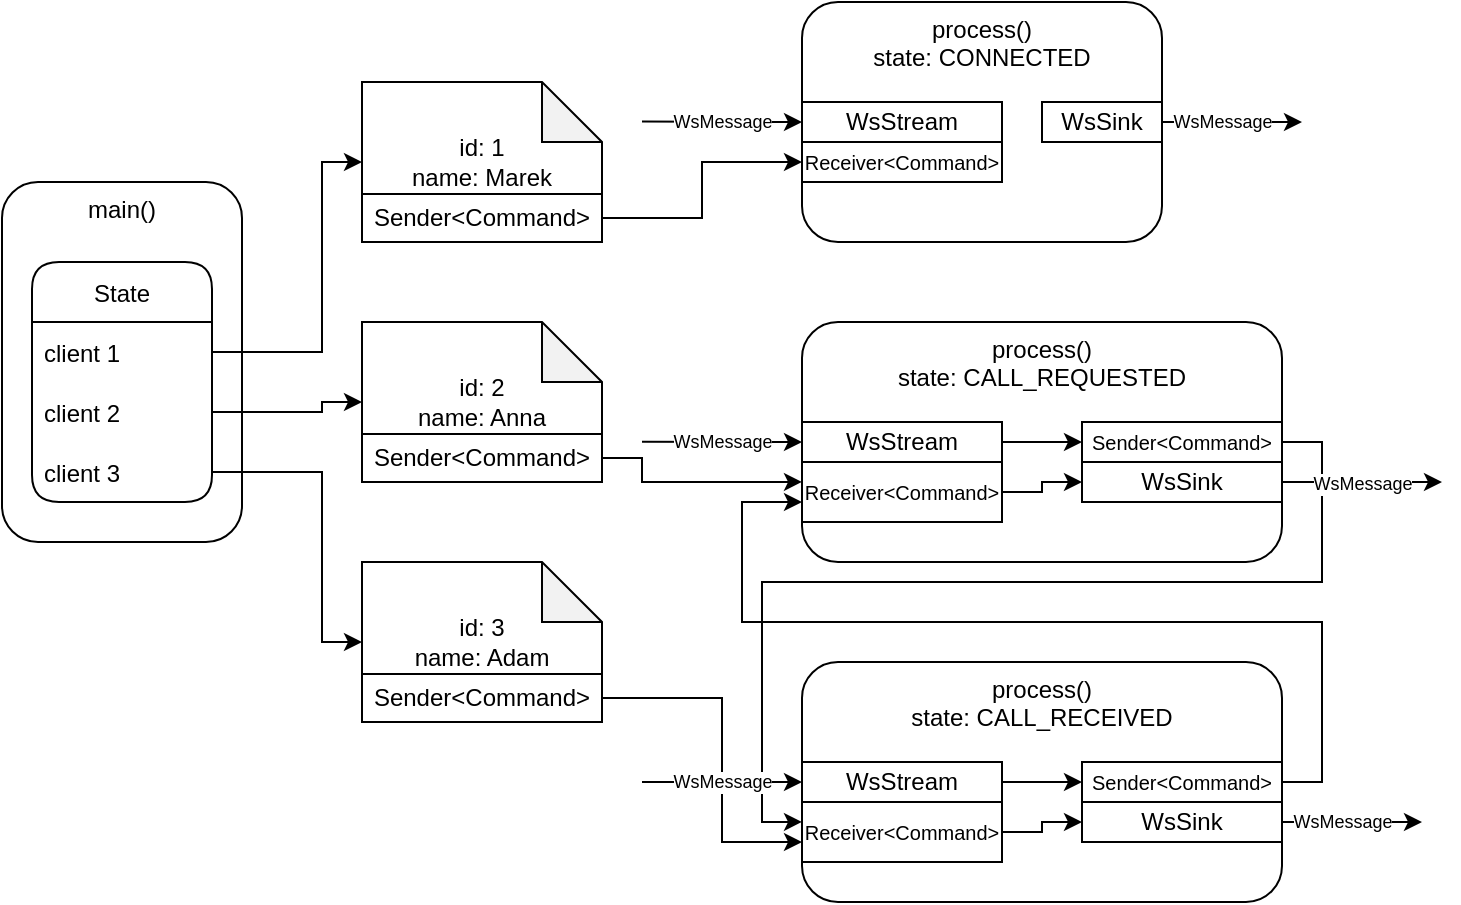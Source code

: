 <mxfile version="20.5.1" type="device"><diagram name="Page-1" id="5f0bae14-7c28-e335-631c-24af17079c00"><mxGraphModel dx="330" dy="1030" grid="1" gridSize="10" guides="1" tooltips="1" connect="1" arrows="1" fold="1" page="1" pageScale="1" pageWidth="1100" pageHeight="850" background="none" math="0" shadow="0"><root><mxCell id="0"/><mxCell id="1" parent="0"/><mxCell id="JAgWhRPz8D7lXHeDLPYl-59" value="main()" style="rounded=1;whiteSpace=wrap;html=1;shadow=0;glass=0;sketch=0;fontSize=12;verticalAlign=top;" vertex="1" parent="1"><mxGeometry x="80" y="-110" width="120" height="180" as="geometry"/></mxCell><mxCell id="JAgWhRPz8D7lXHeDLPYl-9" value="State" style="swimlane;fontStyle=0;childLayout=stackLayout;horizontal=1;startSize=30;horizontalStack=0;resizeParent=1;resizeParentMax=0;resizeLast=0;collapsible=1;marginBottom=0;rounded=1;align=center;direction=east;swimlaneLine=1;shadow=0;glass=0;sketch=0;connectable=1;" vertex="1" parent="1"><mxGeometry x="95" y="-70" width="90" height="120" as="geometry"/></mxCell><mxCell id="JAgWhRPz8D7lXHeDLPYl-10" value="client 1" style="text;strokeColor=none;fillColor=none;align=left;verticalAlign=middle;spacingLeft=4;spacingRight=4;overflow=hidden;points=[[0,0.5],[1,0.5]];portConstraint=eastwest;rotatable=0;rounded=1;imageAspect=1;" vertex="1" parent="JAgWhRPz8D7lXHeDLPYl-9"><mxGeometry y="30" width="90" height="30" as="geometry"/></mxCell><mxCell id="JAgWhRPz8D7lXHeDLPYl-11" value="client 2" style="text;strokeColor=none;fillColor=none;align=left;verticalAlign=middle;spacingLeft=4;spacingRight=4;overflow=hidden;points=[[0,0.5],[1,0.5]];portConstraint=eastwest;rotatable=0;rounded=1;" vertex="1" parent="JAgWhRPz8D7lXHeDLPYl-9"><mxGeometry y="60" width="90" height="30" as="geometry"/></mxCell><mxCell id="JAgWhRPz8D7lXHeDLPYl-12" value="client 3" style="text;strokeColor=none;fillColor=none;align=left;verticalAlign=middle;spacingLeft=4;spacingRight=4;overflow=hidden;points=[[0,0.5],[1,0.5]];portConstraint=eastwest;rotatable=0;rounded=1;" vertex="1" parent="JAgWhRPz8D7lXHeDLPYl-9"><mxGeometry y="90" width="90" height="30" as="geometry"/></mxCell><mxCell id="JAgWhRPz8D7lXHeDLPYl-35" value="" style="group" vertex="1" connectable="0" parent="1"><mxGeometry x="260" y="-160" width="120" height="80" as="geometry"/></mxCell><mxCell id="JAgWhRPz8D7lXHeDLPYl-20" value="&lt;div&gt;id: 1&lt;/div&gt;&lt;div&gt;name: Marek&lt;br&gt;&lt;/div&gt;" style="shape=note;whiteSpace=wrap;html=1;backgroundOutline=1;darkOpacity=0.05;rounded=1;shadow=0;glass=0;sketch=0;" vertex="1" parent="JAgWhRPz8D7lXHeDLPYl-35"><mxGeometry width="120" height="80" as="geometry"/></mxCell><mxCell id="JAgWhRPz8D7lXHeDLPYl-24" value="Sender&amp;lt;Command&amp;gt;" style="rounded=0;whiteSpace=wrap;html=1;shadow=0;glass=0;sketch=0;" vertex="1" parent="JAgWhRPz8D7lXHeDLPYl-35"><mxGeometry y="56" width="120" height="24" as="geometry"/></mxCell><mxCell id="JAgWhRPz8D7lXHeDLPYl-62" value="" style="group" vertex="1" connectable="0" parent="1"><mxGeometry x="260" y="-40" width="120" height="80" as="geometry"/></mxCell><mxCell id="JAgWhRPz8D7lXHeDLPYl-63" value="&lt;div&gt;id: 2&lt;br&gt;&lt;/div&gt;&lt;div&gt;name: Anna&lt;br&gt;&lt;/div&gt;" style="shape=note;whiteSpace=wrap;html=1;backgroundOutline=1;darkOpacity=0.05;rounded=1;shadow=0;glass=0;sketch=0;" vertex="1" parent="JAgWhRPz8D7lXHeDLPYl-62"><mxGeometry width="120" height="80" as="geometry"/></mxCell><mxCell id="JAgWhRPz8D7lXHeDLPYl-64" value="Sender&amp;lt;Command&amp;gt;" style="rounded=0;whiteSpace=wrap;html=1;shadow=0;glass=0;sketch=0;" vertex="1" parent="JAgWhRPz8D7lXHeDLPYl-62"><mxGeometry y="56" width="120" height="24" as="geometry"/></mxCell><mxCell id="JAgWhRPz8D7lXHeDLPYl-65" value="" style="group" vertex="1" connectable="0" parent="1"><mxGeometry x="260" y="80" width="120" height="80" as="geometry"/></mxCell><mxCell id="JAgWhRPz8D7lXHeDLPYl-66" value="&lt;div&gt;id: 3&lt;br&gt;&lt;/div&gt;&lt;div&gt;name: Adam&lt;br&gt;&lt;/div&gt;" style="shape=note;whiteSpace=wrap;html=1;backgroundOutline=1;darkOpacity=0.05;rounded=1;shadow=0;glass=0;sketch=0;" vertex="1" parent="JAgWhRPz8D7lXHeDLPYl-65"><mxGeometry width="120" height="80" as="geometry"/></mxCell><mxCell id="JAgWhRPz8D7lXHeDLPYl-67" value="Sender&amp;lt;Command&amp;gt;" style="rounded=0;whiteSpace=wrap;html=1;shadow=0;glass=0;sketch=0;" vertex="1" parent="JAgWhRPz8D7lXHeDLPYl-65"><mxGeometry y="56" width="120" height="24" as="geometry"/></mxCell><mxCell id="JAgWhRPz8D7lXHeDLPYl-68" style="edgeStyle=orthogonalEdgeStyle;rounded=0;orthogonalLoop=1;jettySize=auto;html=1;fontSize=12;" edge="1" parent="1" source="JAgWhRPz8D7lXHeDLPYl-10" target="JAgWhRPz8D7lXHeDLPYl-20"><mxGeometry relative="1" as="geometry"><mxPoint x="270" y="-70" as="targetPoint"/><Array as="points"><mxPoint x="240" y="-25"/><mxPoint x="240" y="-120"/></Array></mxGeometry></mxCell><mxCell id="JAgWhRPz8D7lXHeDLPYl-69" style="edgeStyle=orthogonalEdgeStyle;rounded=0;orthogonalLoop=1;jettySize=auto;html=1;fontSize=12;" edge="1" parent="1" source="JAgWhRPz8D7lXHeDLPYl-11" target="JAgWhRPz8D7lXHeDLPYl-63"><mxGeometry relative="1" as="geometry"><Array as="points"><mxPoint x="240" y="5"/><mxPoint x="240"/></Array></mxGeometry></mxCell><mxCell id="JAgWhRPz8D7lXHeDLPYl-70" style="edgeStyle=orthogonalEdgeStyle;rounded=0;orthogonalLoop=1;jettySize=auto;html=1;fontSize=12;" edge="1" parent="1" source="JAgWhRPz8D7lXHeDLPYl-12" target="JAgWhRPz8D7lXHeDLPYl-66"><mxGeometry relative="1" as="geometry"><Array as="points"><mxPoint x="240" y="35"/><mxPoint x="240" y="120"/></Array></mxGeometry></mxCell><mxCell id="JAgWhRPz8D7lXHeDLPYl-71" value="" style="group" vertex="1" connectable="0" parent="1"><mxGeometry x="480" y="130" width="240" height="120" as="geometry"/></mxCell><mxCell id="JAgWhRPz8D7lXHeDLPYl-6" value="&lt;div&gt;process()&lt;/div&gt;&lt;div&gt;state: CALL_RECEIVED&lt;br&gt;&lt;/div&gt;" style="whiteSpace=wrap;html=1;rounded=1;verticalAlign=top;" vertex="1" parent="JAgWhRPz8D7lXHeDLPYl-71"><mxGeometry width="240" height="120" as="geometry"/></mxCell><mxCell id="JAgWhRPz8D7lXHeDLPYl-51" value="&lt;font style=&quot;font-size: 10px;&quot;&gt;Receiver&amp;lt;Command&amp;gt;&lt;/font&gt;" style="rounded=0;whiteSpace=wrap;html=1;shadow=0;glass=0;sketch=0;" vertex="1" parent="JAgWhRPz8D7lXHeDLPYl-71"><mxGeometry y="70" width="100" height="30" as="geometry"/></mxCell><mxCell id="JAgWhRPz8D7lXHeDLPYl-53" value="&lt;div&gt;WsStream&lt;/div&gt;" style="rounded=0;whiteSpace=wrap;html=1;shadow=0;glass=0;sketch=0;" vertex="1" parent="JAgWhRPz8D7lXHeDLPYl-71"><mxGeometry y="50" width="100" height="20" as="geometry"/></mxCell><mxCell id="JAgWhRPz8D7lXHeDLPYl-54" value="&lt;font style=&quot;font-size: 10px;&quot;&gt;Sender&amp;lt;Command&amp;gt;&lt;/font&gt;" style="rounded=0;whiteSpace=wrap;html=1;shadow=0;glass=0;sketch=0;" vertex="1" parent="JAgWhRPz8D7lXHeDLPYl-71"><mxGeometry x="140" y="50" width="100" height="20" as="geometry"/></mxCell><mxCell id="JAgWhRPz8D7lXHeDLPYl-52" style="edgeStyle=orthogonalEdgeStyle;rounded=0;orthogonalLoop=1;jettySize=auto;html=1;fontSize=10;" edge="1" parent="JAgWhRPz8D7lXHeDLPYl-71" source="JAgWhRPz8D7lXHeDLPYl-53" target="JAgWhRPz8D7lXHeDLPYl-54"><mxGeometry relative="1" as="geometry"/></mxCell><mxCell id="JAgWhRPz8D7lXHeDLPYl-55" value="&lt;div&gt;WsSink&lt;/div&gt;" style="rounded=0;whiteSpace=wrap;html=1;shadow=0;glass=0;sketch=0;" vertex="1" parent="JAgWhRPz8D7lXHeDLPYl-71"><mxGeometry x="140" y="70" width="100" height="20" as="geometry"/></mxCell><mxCell id="JAgWhRPz8D7lXHeDLPYl-50" style="edgeStyle=orthogonalEdgeStyle;rounded=0;orthogonalLoop=1;jettySize=auto;html=1;fontSize=10;" edge="1" parent="JAgWhRPz8D7lXHeDLPYl-71" source="JAgWhRPz8D7lXHeDLPYl-51" target="JAgWhRPz8D7lXHeDLPYl-55"><mxGeometry relative="1" as="geometry"/></mxCell><mxCell id="JAgWhRPz8D7lXHeDLPYl-73" value="" style="group" vertex="1" connectable="0" parent="1"><mxGeometry x="480" y="-200" width="180" height="120" as="geometry"/></mxCell><mxCell id="JAgWhRPz8D7lXHeDLPYl-5" value="&lt;div&gt;process()&lt;/div&gt;&lt;div&gt;state: CONNECTED&lt;br&gt;&lt;/div&gt;" style="whiteSpace=wrap;html=1;rounded=1;verticalAlign=top;" vertex="1" parent="JAgWhRPz8D7lXHeDLPYl-73"><mxGeometry width="180" height="120" as="geometry"/></mxCell><mxCell id="JAgWhRPz8D7lXHeDLPYl-39" value="&lt;div&gt;WsStream&lt;/div&gt;" style="rounded=0;whiteSpace=wrap;html=1;shadow=0;glass=0;sketch=0;" vertex="1" parent="JAgWhRPz8D7lXHeDLPYl-73"><mxGeometry y="50" width="100" height="20" as="geometry"/></mxCell><mxCell id="JAgWhRPz8D7lXHeDLPYl-40" value="&lt;font style=&quot;font-size: 10px;&quot;&gt;Receiver&amp;lt;Command&amp;gt;&lt;/font&gt;" style="rounded=0;whiteSpace=wrap;html=1;shadow=0;glass=0;sketch=0;" vertex="1" parent="JAgWhRPz8D7lXHeDLPYl-73"><mxGeometry y="70" width="100" height="20" as="geometry"/></mxCell><mxCell id="JAgWhRPz8D7lXHeDLPYl-41" value="&lt;div&gt;WsSink&lt;/div&gt;" style="rounded=0;whiteSpace=wrap;html=1;shadow=0;glass=0;sketch=0;" vertex="1" parent="JAgWhRPz8D7lXHeDLPYl-73"><mxGeometry x="120" y="50" width="60" height="20" as="geometry"/></mxCell><mxCell id="JAgWhRPz8D7lXHeDLPYl-75" style="edgeStyle=orthogonalEdgeStyle;rounded=0;orthogonalLoop=1;jettySize=auto;html=1;entryX=0;entryY=0.5;entryDx=0;entryDy=0;fontSize=12;" edge="1" parent="1" source="JAgWhRPz8D7lXHeDLPYl-24" target="JAgWhRPz8D7lXHeDLPYl-40"><mxGeometry relative="1" as="geometry"/></mxCell><mxCell id="JAgWhRPz8D7lXHeDLPYl-80" style="edgeStyle=orthogonalEdgeStyle;rounded=0;orthogonalLoop=1;jettySize=auto;html=1;fontSize=12;entryX=0;entryY=0.333;entryDx=0;entryDy=0;entryPerimeter=0;" edge="1" parent="1" source="JAgWhRPz8D7lXHeDLPYl-64" target="JAgWhRPz8D7lXHeDLPYl-42"><mxGeometry relative="1" as="geometry"><mxPoint x="470" y="40" as="targetPoint"/><Array as="points"><mxPoint x="400" y="28"/><mxPoint x="400" y="40"/></Array></mxGeometry></mxCell><mxCell id="JAgWhRPz8D7lXHeDLPYl-83" style="edgeStyle=orthogonalEdgeStyle;rounded=0;orthogonalLoop=1;jettySize=auto;html=1;fontSize=12;entryX=0;entryY=0.667;entryDx=0;entryDy=0;entryPerimeter=0;" edge="1" parent="1" source="JAgWhRPz8D7lXHeDLPYl-67" target="JAgWhRPz8D7lXHeDLPYl-51"><mxGeometry relative="1" as="geometry"><mxPoint x="450" y="210" as="targetPoint"/><Array as="points"><mxPoint x="440" y="148"/><mxPoint x="440" y="220"/></Array></mxGeometry></mxCell><mxCell id="JAgWhRPz8D7lXHeDLPYl-84" style="edgeStyle=orthogonalEdgeStyle;rounded=0;orthogonalLoop=1;jettySize=auto;html=1;fontSize=12;entryX=0;entryY=0.333;entryDx=0;entryDy=0;entryPerimeter=0;" edge="1" parent="1" source="JAgWhRPz8D7lXHeDLPYl-44" target="JAgWhRPz8D7lXHeDLPYl-51"><mxGeometry relative="1" as="geometry"><mxPoint x="460" y="200" as="targetPoint"/><Array as="points"><mxPoint x="740" y="20"/><mxPoint x="740" y="90"/><mxPoint x="460" y="90"/><mxPoint x="460" y="210"/></Array></mxGeometry></mxCell><mxCell id="JAgWhRPz8D7lXHeDLPYl-85" style="edgeStyle=orthogonalEdgeStyle;rounded=0;orthogonalLoop=1;jettySize=auto;html=1;fontSize=12;entryX=0;entryY=0.667;entryDx=0;entryDy=0;entryPerimeter=0;exitX=1;exitY=0.5;exitDx=0;exitDy=0;" edge="1" parent="1" source="JAgWhRPz8D7lXHeDLPYl-54" target="JAgWhRPz8D7lXHeDLPYl-42"><mxGeometry relative="1" as="geometry"><mxPoint x="470" y="50" as="targetPoint"/><Array as="points"><mxPoint x="740" y="190"/><mxPoint x="740" y="110"/><mxPoint x="450" y="110"/><mxPoint x="450" y="50"/></Array></mxGeometry></mxCell><mxCell id="JAgWhRPz8D7lXHeDLPYl-4" value="&lt;div&gt;process()&lt;/div&gt;&lt;div&gt;state: CALL_REQUESTED&lt;/div&gt;" style="whiteSpace=wrap;html=1;rounded=1;verticalAlign=top;" vertex="1" parent="1"><mxGeometry x="480" y="-40" width="240" height="120" as="geometry"/></mxCell><mxCell id="JAgWhRPz8D7lXHeDLPYl-42" value="&lt;font style=&quot;font-size: 10px;&quot;&gt;Receiver&amp;lt;Command&amp;gt;&lt;/font&gt;" style="rounded=0;whiteSpace=wrap;html=1;shadow=0;glass=0;sketch=0;" vertex="1" parent="1"><mxGeometry x="480" y="30" width="100" height="30" as="geometry"/></mxCell><mxCell id="JAgWhRPz8D7lXHeDLPYl-43" value="&lt;div&gt;WsStream&lt;/div&gt;" style="rounded=0;whiteSpace=wrap;html=1;shadow=0;glass=0;sketch=0;" vertex="1" parent="1"><mxGeometry x="480" y="10" width="100" height="20" as="geometry"/></mxCell><mxCell id="JAgWhRPz8D7lXHeDLPYl-44" value="&lt;font style=&quot;font-size: 10px;&quot;&gt;Sender&amp;lt;Command&amp;gt;&lt;/font&gt;" style="rounded=0;whiteSpace=wrap;html=1;shadow=0;glass=0;sketch=0;" vertex="1" parent="1"><mxGeometry x="620" y="10" width="100" height="20" as="geometry"/></mxCell><mxCell id="JAgWhRPz8D7lXHeDLPYl-48" style="edgeStyle=orthogonalEdgeStyle;rounded=0;orthogonalLoop=1;jettySize=auto;html=1;fontSize=10;" edge="1" parent="1" source="JAgWhRPz8D7lXHeDLPYl-43" target="JAgWhRPz8D7lXHeDLPYl-44"><mxGeometry relative="1" as="geometry"/></mxCell><mxCell id="JAgWhRPz8D7lXHeDLPYl-45" value="&lt;div&gt;WsSink&lt;/div&gt;" style="rounded=0;whiteSpace=wrap;html=1;shadow=0;glass=0;sketch=0;" vertex="1" parent="1"><mxGeometry x="620" y="30" width="100" height="20" as="geometry"/></mxCell><mxCell id="JAgWhRPz8D7lXHeDLPYl-49" style="edgeStyle=orthogonalEdgeStyle;rounded=0;orthogonalLoop=1;jettySize=auto;html=1;fontSize=10;" edge="1" parent="1" source="JAgWhRPz8D7lXHeDLPYl-42" target="JAgWhRPz8D7lXHeDLPYl-45"><mxGeometry relative="1" as="geometry"/></mxCell><mxCell id="JAgWhRPz8D7lXHeDLPYl-86" value="WsMessage" style="edgeStyle=orthogonalEdgeStyle;rounded=0;orthogonalLoop=1;jettySize=auto;html=1;fontSize=9;" edge="1" parent="1" source="JAgWhRPz8D7lXHeDLPYl-41"><mxGeometry x="-0.143" relative="1" as="geometry"><mxPoint x="730" y="-140" as="targetPoint"/><mxPoint as="offset"/></mxGeometry></mxCell><mxCell id="JAgWhRPz8D7lXHeDLPYl-87" value="WsMessage" style="edgeStyle=orthogonalEdgeStyle;rounded=0;orthogonalLoop=1;jettySize=auto;html=1;fontSize=9;exitX=1;exitY=0.5;exitDx=0;exitDy=0;" edge="1" parent="1" source="JAgWhRPz8D7lXHeDLPYl-45"><mxGeometry relative="1" as="geometry"><mxPoint x="800" y="40" as="targetPoint"/><mxPoint x="730" y="40" as="sourcePoint"/><Array as="points"/></mxGeometry></mxCell><mxCell id="JAgWhRPz8D7lXHeDLPYl-88" value="WsMessage" style="edgeStyle=orthogonalEdgeStyle;rounded=0;orthogonalLoop=1;jettySize=auto;html=1;fontSize=9;exitX=1;exitY=0.5;exitDx=0;exitDy=0;" edge="1" parent="1" source="JAgWhRPz8D7lXHeDLPYl-55"><mxGeometry x="-0.143" relative="1" as="geometry"><mxPoint x="790" y="210" as="targetPoint"/><mxPoint x="780" y="220" as="sourcePoint"/><Array as="points"><mxPoint x="780" y="210"/></Array><mxPoint as="offset"/></mxGeometry></mxCell><mxCell id="JAgWhRPz8D7lXHeDLPYl-90" value="WsMessage" style="endArrow=classic;html=1;rounded=0;fontSize=9;entryX=0;entryY=0.5;entryDx=0;entryDy=0;" edge="1" parent="1" target="JAgWhRPz8D7lXHeDLPYl-53"><mxGeometry width="50" height="50" relative="1" as="geometry"><mxPoint x="400" y="190" as="sourcePoint"/><mxPoint x="450" y="140" as="targetPoint"/></mxGeometry></mxCell><mxCell id="JAgWhRPz8D7lXHeDLPYl-91" value="WsMessage" style="endArrow=classic;html=1;rounded=0;fontSize=9;entryX=0;entryY=0.5;entryDx=0;entryDy=0;" edge="1" parent="1" target="JAgWhRPz8D7lXHeDLPYl-43"><mxGeometry width="50" height="50" relative="1" as="geometry"><mxPoint x="400" y="19.86" as="sourcePoint"/><mxPoint x="470" y="20" as="targetPoint"/></mxGeometry></mxCell><mxCell id="JAgWhRPz8D7lXHeDLPYl-92" value="WsMessage" style="endArrow=classic;html=1;rounded=0;fontSize=9;entryX=0;entryY=0.5;entryDx=0;entryDy=0;" edge="1" parent="1" target="JAgWhRPz8D7lXHeDLPYl-39"><mxGeometry width="50" height="50" relative="1" as="geometry"><mxPoint x="400" y="-140.2" as="sourcePoint"/><mxPoint x="470" y="-140" as="targetPoint"/></mxGeometry></mxCell></root></mxGraphModel></diagram></mxfile>